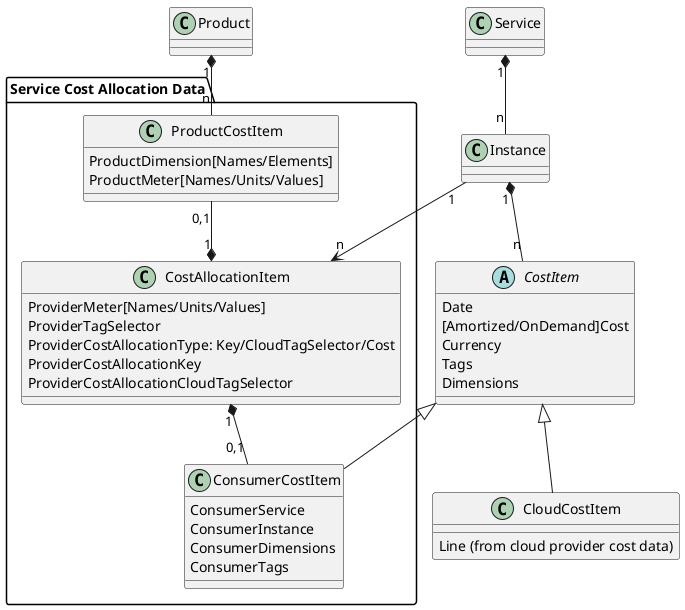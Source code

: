 @startuml

class Product

class Service

class Instance
Instance "n" -up-* "1" Service

abstract CostItem {
Date
[Amortized/OnDemand]Cost
Currency
Tags
Dimensions
}
Instance "1" *-- "n" CostItem

package "Service Cost Allocation Data" as CostAllocationCSV {

class CostAllocationItem {
ProviderMeter[Names/Units/Values]
ProviderTagSelector
ProviderCostAllocationType: Key/CloudTagSelector/Cost
ProviderCostAllocationKey
ProviderCostAllocationCloudTagSelector
}

class ProductCostItem {
ProductDimension[Names/Elements]
ProductMeter[Names/Units/Values]
}

class ConsumerCostItem {
ConsumerService
ConsumerInstance
ConsumerDimensions
ConsumerTags
}
}
Instance "1"--> "n" CostAllocationItem

ConsumerCostItem =up=|> CostItem
CostAllocationItem "1" *-down- "0,1" ConsumerCostItem

ProductCostItem "0,1" -down-* "1" CostAllocationItem
ProductCostItem "n"-up-* "1" Product

class CloudCostItem {
Line (from cloud provider cost data)
}
CloudCostItem =up=|> CostItem

@enduml
